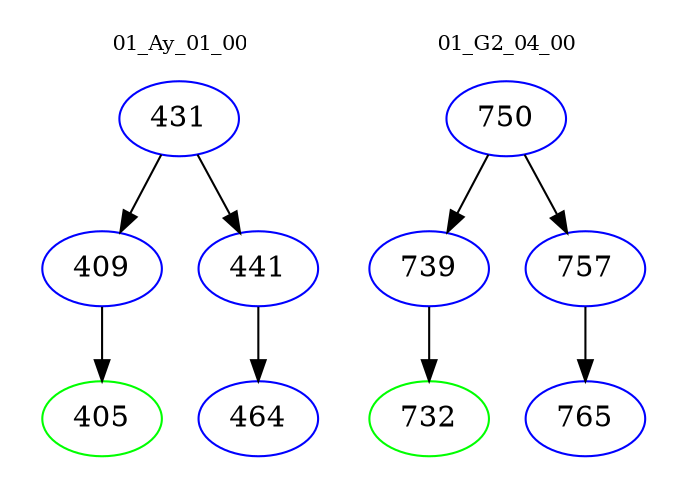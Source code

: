 digraph{
subgraph cluster_0 {
color = white
label = "01_Ay_01_00";
fontsize=10;
T0_431 [label="431", color="blue"]
T0_431 -> T0_409 [color="black"]
T0_409 [label="409", color="blue"]
T0_409 -> T0_405 [color="black"]
T0_405 [label="405", color="green"]
T0_431 -> T0_441 [color="black"]
T0_441 [label="441", color="blue"]
T0_441 -> T0_464 [color="black"]
T0_464 [label="464", color="blue"]
}
subgraph cluster_1 {
color = white
label = "01_G2_04_00";
fontsize=10;
T1_750 [label="750", color="blue"]
T1_750 -> T1_739 [color="black"]
T1_739 [label="739", color="blue"]
T1_739 -> T1_732 [color="black"]
T1_732 [label="732", color="green"]
T1_750 -> T1_757 [color="black"]
T1_757 [label="757", color="blue"]
T1_757 -> T1_765 [color="black"]
T1_765 [label="765", color="blue"]
}
}
